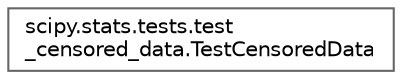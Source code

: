 digraph "Graphical Class Hierarchy"
{
 // LATEX_PDF_SIZE
  bgcolor="transparent";
  edge [fontname=Helvetica,fontsize=10,labelfontname=Helvetica,labelfontsize=10];
  node [fontname=Helvetica,fontsize=10,shape=box,height=0.2,width=0.4];
  rankdir="LR";
  Node0 [id="Node000000",label="scipy.stats.tests.test\l_censored_data.TestCensoredData",height=0.2,width=0.4,color="grey40", fillcolor="white", style="filled",URL="$d5/d3d/classscipy_1_1stats_1_1tests_1_1test__censored__data_1_1TestCensoredData.html",tooltip=" "];
}
